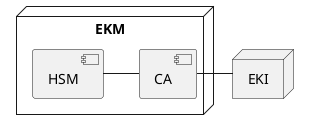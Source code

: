 @startuml

node EKM {
  component HSM
  component CA
}

node EKI

HSM -right- CA
CA -right- EKI

@enduml
